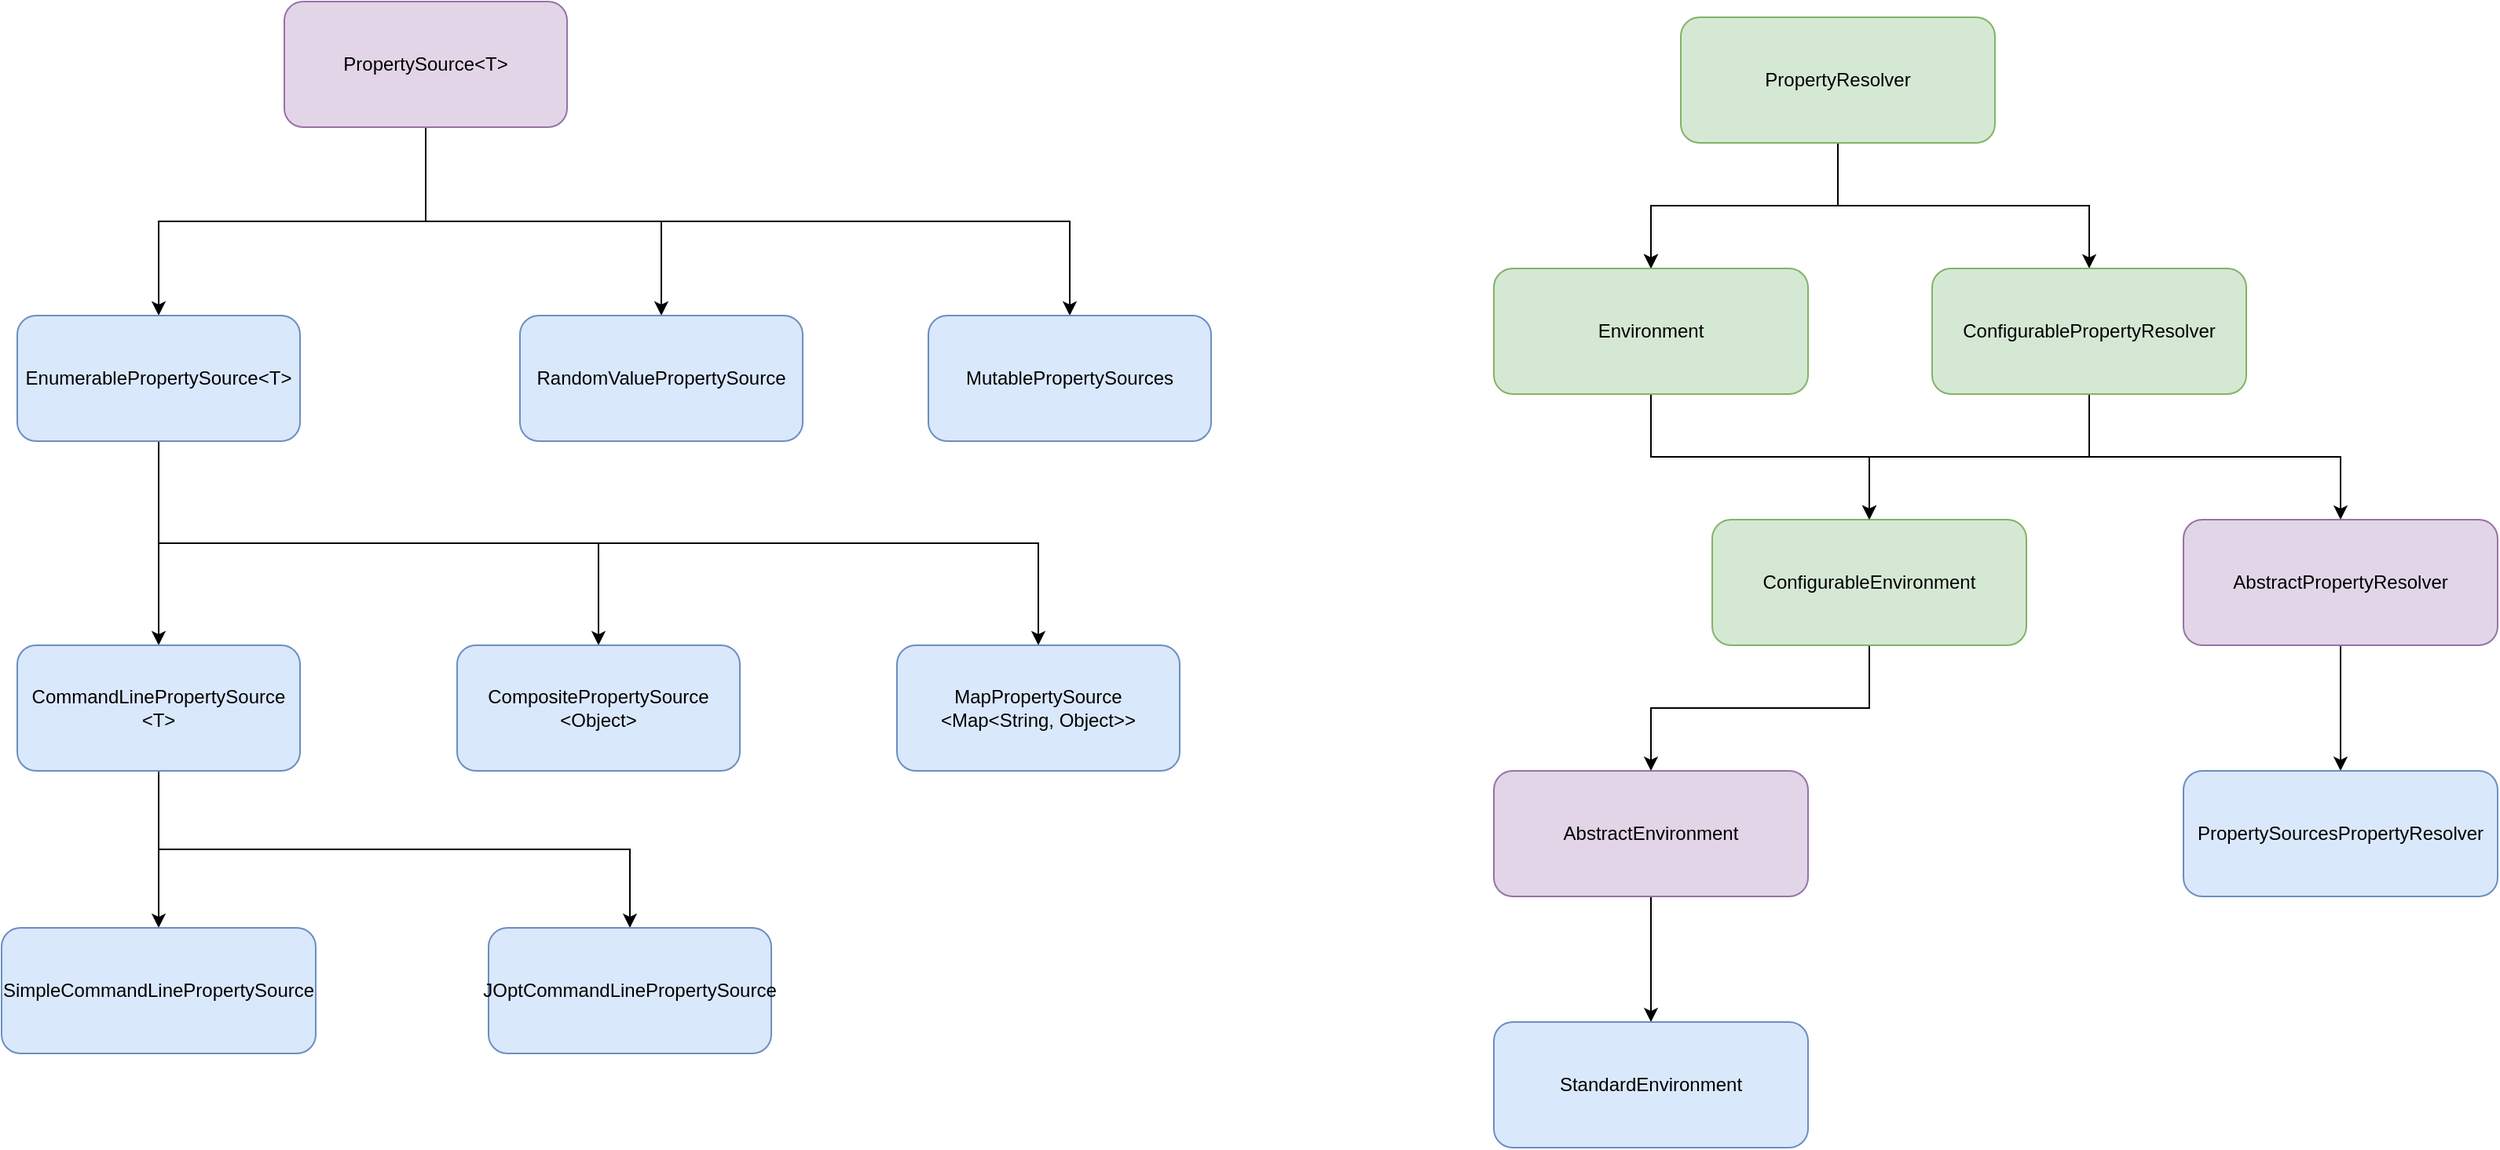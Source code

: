 <mxfile version="26.0.16">
  <diagram id="C5RBs43oDa-KdzZeNtuy" name="SpringBoot的Property类设计">
    <mxGraphModel dx="1594" dy="945" grid="1" gridSize="10" guides="1" tooltips="1" connect="1" arrows="1" fold="1" page="1" pageScale="1" pageWidth="827" pageHeight="1169" math="0" shadow="0">
      <root>
        <mxCell id="WIyWlLk6GJQsqaUBKTNV-0" />
        <mxCell id="WIyWlLk6GJQsqaUBKTNV-1" parent="WIyWlLk6GJQsqaUBKTNV-0" />
        <mxCell id="jukv2uUTHw4qtMGivYtt-2" value="" style="edgeStyle=orthogonalEdgeStyle;rounded=0;orthogonalLoop=1;jettySize=auto;html=1;" edge="1" parent="WIyWlLk6GJQsqaUBKTNV-1" source="jukv2uUTHw4qtMGivYtt-0" target="jukv2uUTHw4qtMGivYtt-1">
          <mxGeometry relative="1" as="geometry" />
        </mxCell>
        <mxCell id="jukv2uUTHw4qtMGivYtt-24" style="edgeStyle=orthogonalEdgeStyle;rounded=0;orthogonalLoop=1;jettySize=auto;html=1;exitX=0.5;exitY=1;exitDx=0;exitDy=0;entryX=0.5;entryY=0;entryDx=0;entryDy=0;" edge="1" parent="WIyWlLk6GJQsqaUBKTNV-1" source="jukv2uUTHw4qtMGivYtt-0" target="jukv2uUTHw4qtMGivYtt-23">
          <mxGeometry relative="1" as="geometry" />
        </mxCell>
        <mxCell id="jukv2uUTHw4qtMGivYtt-48" style="edgeStyle=orthogonalEdgeStyle;rounded=0;orthogonalLoop=1;jettySize=auto;html=1;exitX=0.5;exitY=1;exitDx=0;exitDy=0;entryX=0.5;entryY=0;entryDx=0;entryDy=0;" edge="1" parent="WIyWlLk6GJQsqaUBKTNV-1" source="jukv2uUTHw4qtMGivYtt-0" target="jukv2uUTHw4qtMGivYtt-47">
          <mxGeometry relative="1" as="geometry" />
        </mxCell>
        <mxCell id="jukv2uUTHw4qtMGivYtt-0" value="PropertySource&amp;lt;T&amp;gt;" style="rounded=1;whiteSpace=wrap;html=1;fillColor=#e1d5e7;strokeColor=#9673a6;" vertex="1" parent="WIyWlLk6GJQsqaUBKTNV-1">
          <mxGeometry x="230" y="30" width="180" height="80" as="geometry" />
        </mxCell>
        <mxCell id="jukv2uUTHw4qtMGivYtt-25" style="edgeStyle=orthogonalEdgeStyle;rounded=0;orthogonalLoop=1;jettySize=auto;html=1;exitX=0.5;exitY=1;exitDx=0;exitDy=0;" edge="1" parent="WIyWlLk6GJQsqaUBKTNV-1" source="jukv2uUTHw4qtMGivYtt-1" target="jukv2uUTHw4qtMGivYtt-12">
          <mxGeometry relative="1" as="geometry" />
        </mxCell>
        <mxCell id="jukv2uUTHw4qtMGivYtt-26" style="edgeStyle=orthogonalEdgeStyle;rounded=0;orthogonalLoop=1;jettySize=auto;html=1;exitX=0.5;exitY=1;exitDx=0;exitDy=0;entryX=0.5;entryY=0;entryDx=0;entryDy=0;" edge="1" parent="WIyWlLk6GJQsqaUBKTNV-1" source="jukv2uUTHw4qtMGivYtt-1" target="jukv2uUTHw4qtMGivYtt-14">
          <mxGeometry relative="1" as="geometry" />
        </mxCell>
        <mxCell id="jukv2uUTHw4qtMGivYtt-27" style="edgeStyle=orthogonalEdgeStyle;rounded=0;orthogonalLoop=1;jettySize=auto;html=1;exitX=0.5;exitY=1;exitDx=0;exitDy=0;" edge="1" parent="WIyWlLk6GJQsqaUBKTNV-1" source="jukv2uUTHw4qtMGivYtt-1" target="jukv2uUTHw4qtMGivYtt-13">
          <mxGeometry relative="1" as="geometry" />
        </mxCell>
        <mxCell id="jukv2uUTHw4qtMGivYtt-1" value="EnumerablePropertySource&amp;lt;T&amp;gt;" style="rounded=1;whiteSpace=wrap;html=1;fillColor=#dae8fc;strokeColor=#6c8ebf;" vertex="1" parent="WIyWlLk6GJQsqaUBKTNV-1">
          <mxGeometry x="60" y="230" width="180" height="80" as="geometry" />
        </mxCell>
        <mxCell id="jukv2uUTHw4qtMGivYtt-12" value="MapPropertySource&lt;div&gt;&amp;lt;Map&amp;lt;String, Object&amp;gt;&amp;gt;&lt;/div&gt;" style="rounded=1;whiteSpace=wrap;html=1;fillColor=#dae8fc;strokeColor=#6c8ebf;" vertex="1" parent="WIyWlLk6GJQsqaUBKTNV-1">
          <mxGeometry x="620" y="440" width="180" height="80" as="geometry" />
        </mxCell>
        <mxCell id="jukv2uUTHw4qtMGivYtt-28" style="edgeStyle=orthogonalEdgeStyle;rounded=0;orthogonalLoop=1;jettySize=auto;html=1;exitX=0.5;exitY=1;exitDx=0;exitDy=0;" edge="1" parent="WIyWlLk6GJQsqaUBKTNV-1" source="jukv2uUTHw4qtMGivYtt-13" target="jukv2uUTHw4qtMGivYtt-21">
          <mxGeometry relative="1" as="geometry" />
        </mxCell>
        <mxCell id="jukv2uUTHw4qtMGivYtt-29" style="edgeStyle=orthogonalEdgeStyle;rounded=0;orthogonalLoop=1;jettySize=auto;html=1;exitX=0.5;exitY=1;exitDx=0;exitDy=0;entryX=0.5;entryY=0;entryDx=0;entryDy=0;" edge="1" parent="WIyWlLk6GJQsqaUBKTNV-1" source="jukv2uUTHw4qtMGivYtt-13" target="jukv2uUTHw4qtMGivYtt-19">
          <mxGeometry relative="1" as="geometry" />
        </mxCell>
        <mxCell id="jukv2uUTHw4qtMGivYtt-13" value="CommandLinePropertySource&lt;div&gt;&amp;lt;T&amp;gt;&lt;/div&gt;" style="rounded=1;whiteSpace=wrap;html=1;fillColor=#dae8fc;strokeColor=#6c8ebf;" vertex="1" parent="WIyWlLk6GJQsqaUBKTNV-1">
          <mxGeometry x="60" y="440" width="180" height="80" as="geometry" />
        </mxCell>
        <mxCell id="jukv2uUTHw4qtMGivYtt-14" value="CompositePropertySource&lt;div&gt;&amp;lt;Object&amp;gt;&lt;/div&gt;" style="rounded=1;whiteSpace=wrap;html=1;fillColor=#dae8fc;strokeColor=#6c8ebf;" vertex="1" parent="WIyWlLk6GJQsqaUBKTNV-1">
          <mxGeometry x="340" y="440" width="180" height="80" as="geometry" />
        </mxCell>
        <mxCell id="jukv2uUTHw4qtMGivYtt-19" value="JOptCommandLinePropertySource" style="rounded=1;whiteSpace=wrap;html=1;fillColor=#dae8fc;strokeColor=#6c8ebf;" vertex="1" parent="WIyWlLk6GJQsqaUBKTNV-1">
          <mxGeometry x="360" y="620" width="180" height="80" as="geometry" />
        </mxCell>
        <mxCell id="jukv2uUTHw4qtMGivYtt-21" value="SimpleCommandLinePropertySource" style="rounded=1;whiteSpace=wrap;html=1;fillColor=#dae8fc;strokeColor=#6c8ebf;" vertex="1" parent="WIyWlLk6GJQsqaUBKTNV-1">
          <mxGeometry x="50" y="620" width="200" height="80" as="geometry" />
        </mxCell>
        <mxCell id="jukv2uUTHw4qtMGivYtt-23" value="RandomValuePropertySource" style="rounded=1;whiteSpace=wrap;html=1;fillColor=#dae8fc;strokeColor=#6c8ebf;" vertex="1" parent="WIyWlLk6GJQsqaUBKTNV-1">
          <mxGeometry x="380" y="230" width="180" height="80" as="geometry" />
        </mxCell>
        <mxCell id="jukv2uUTHw4qtMGivYtt-32" value="" style="edgeStyle=orthogonalEdgeStyle;rounded=0;orthogonalLoop=1;jettySize=auto;html=1;" edge="1" parent="WIyWlLk6GJQsqaUBKTNV-1" source="jukv2uUTHw4qtMGivYtt-30" target="jukv2uUTHw4qtMGivYtt-31">
          <mxGeometry relative="1" as="geometry" />
        </mxCell>
        <mxCell id="jukv2uUTHw4qtMGivYtt-39" value="" style="edgeStyle=orthogonalEdgeStyle;rounded=0;orthogonalLoop=1;jettySize=auto;html=1;" edge="1" parent="WIyWlLk6GJQsqaUBKTNV-1" source="jukv2uUTHw4qtMGivYtt-30" target="jukv2uUTHw4qtMGivYtt-31">
          <mxGeometry relative="1" as="geometry" />
        </mxCell>
        <mxCell id="jukv2uUTHw4qtMGivYtt-42" style="edgeStyle=orthogonalEdgeStyle;rounded=0;orthogonalLoop=1;jettySize=auto;html=1;exitX=0.5;exitY=1;exitDx=0;exitDy=0;entryX=0.5;entryY=0;entryDx=0;entryDy=0;" edge="1" parent="WIyWlLk6GJQsqaUBKTNV-1" source="jukv2uUTHw4qtMGivYtt-30" target="jukv2uUTHw4qtMGivYtt-40">
          <mxGeometry relative="1" as="geometry" />
        </mxCell>
        <mxCell id="jukv2uUTHw4qtMGivYtt-30" value="PropertyResolver" style="rounded=1;whiteSpace=wrap;html=1;fillColor=#d5e8d4;strokeColor=#82b366;" vertex="1" parent="WIyWlLk6GJQsqaUBKTNV-1">
          <mxGeometry x="1119" y="40" width="200" height="80" as="geometry" />
        </mxCell>
        <mxCell id="jukv2uUTHw4qtMGivYtt-34" value="" style="edgeStyle=orthogonalEdgeStyle;rounded=0;orthogonalLoop=1;jettySize=auto;html=1;" edge="1" parent="WIyWlLk6GJQsqaUBKTNV-1" source="jukv2uUTHw4qtMGivYtt-31" target="jukv2uUTHw4qtMGivYtt-33">
          <mxGeometry relative="1" as="geometry" />
        </mxCell>
        <mxCell id="jukv2uUTHw4qtMGivYtt-31" value="Environment" style="rounded=1;whiteSpace=wrap;html=1;fillColor=#d5e8d4;strokeColor=#82b366;" vertex="1" parent="WIyWlLk6GJQsqaUBKTNV-1">
          <mxGeometry x="1000" y="200" width="200" height="80" as="geometry" />
        </mxCell>
        <mxCell id="jukv2uUTHw4qtMGivYtt-36" value="" style="edgeStyle=orthogonalEdgeStyle;rounded=0;orthogonalLoop=1;jettySize=auto;html=1;" edge="1" parent="WIyWlLk6GJQsqaUBKTNV-1" source="jukv2uUTHw4qtMGivYtt-33" target="jukv2uUTHw4qtMGivYtt-35">
          <mxGeometry relative="1" as="geometry" />
        </mxCell>
        <mxCell id="jukv2uUTHw4qtMGivYtt-33" value="ConfigurableEnvironment" style="rounded=1;whiteSpace=wrap;html=1;fillColor=#d5e8d4;strokeColor=#82b366;" vertex="1" parent="WIyWlLk6GJQsqaUBKTNV-1">
          <mxGeometry x="1139" y="360" width="200" height="80" as="geometry" />
        </mxCell>
        <mxCell id="jukv2uUTHw4qtMGivYtt-38" value="" style="edgeStyle=orthogonalEdgeStyle;rounded=0;orthogonalLoop=1;jettySize=auto;html=1;" edge="1" parent="WIyWlLk6GJQsqaUBKTNV-1" source="jukv2uUTHw4qtMGivYtt-35" target="jukv2uUTHw4qtMGivYtt-37">
          <mxGeometry relative="1" as="geometry" />
        </mxCell>
        <mxCell id="jukv2uUTHw4qtMGivYtt-35" value="AbstractEnvironment" style="rounded=1;whiteSpace=wrap;html=1;fillColor=#e1d5e7;strokeColor=#9673a6;" vertex="1" parent="WIyWlLk6GJQsqaUBKTNV-1">
          <mxGeometry x="1000" y="520" width="200" height="80" as="geometry" />
        </mxCell>
        <mxCell id="jukv2uUTHw4qtMGivYtt-37" value="StandardEnvironment" style="rounded=1;whiteSpace=wrap;html=1;fillColor=#dae8fc;strokeColor=#6c8ebf;" vertex="1" parent="WIyWlLk6GJQsqaUBKTNV-1">
          <mxGeometry x="1000" y="680" width="200" height="80" as="geometry" />
        </mxCell>
        <mxCell id="jukv2uUTHw4qtMGivYtt-41" style="edgeStyle=orthogonalEdgeStyle;rounded=0;orthogonalLoop=1;jettySize=auto;html=1;exitX=0.5;exitY=1;exitDx=0;exitDy=0;entryX=0.5;entryY=0;entryDx=0;entryDy=0;" edge="1" parent="WIyWlLk6GJQsqaUBKTNV-1" source="jukv2uUTHw4qtMGivYtt-40" target="jukv2uUTHw4qtMGivYtt-33">
          <mxGeometry relative="1" as="geometry" />
        </mxCell>
        <mxCell id="jukv2uUTHw4qtMGivYtt-44" style="edgeStyle=orthogonalEdgeStyle;rounded=0;orthogonalLoop=1;jettySize=auto;html=1;exitX=0.5;exitY=1;exitDx=0;exitDy=0;entryX=0.5;entryY=0;entryDx=0;entryDy=0;" edge="1" parent="WIyWlLk6GJQsqaUBKTNV-1" source="jukv2uUTHw4qtMGivYtt-40" target="jukv2uUTHw4qtMGivYtt-43">
          <mxGeometry relative="1" as="geometry" />
        </mxCell>
        <mxCell id="jukv2uUTHw4qtMGivYtt-40" value="ConfigurablePropertyResolver" style="rounded=1;whiteSpace=wrap;html=1;fillColor=#d5e8d4;strokeColor=#82b366;" vertex="1" parent="WIyWlLk6GJQsqaUBKTNV-1">
          <mxGeometry x="1279" y="200" width="200" height="80" as="geometry" />
        </mxCell>
        <mxCell id="jukv2uUTHw4qtMGivYtt-46" value="" style="edgeStyle=orthogonalEdgeStyle;rounded=0;orthogonalLoop=1;jettySize=auto;html=1;" edge="1" parent="WIyWlLk6GJQsqaUBKTNV-1" source="jukv2uUTHw4qtMGivYtt-43" target="jukv2uUTHw4qtMGivYtt-45">
          <mxGeometry relative="1" as="geometry" />
        </mxCell>
        <mxCell id="jukv2uUTHw4qtMGivYtt-43" value="AbstractPropertyResolver" style="rounded=1;whiteSpace=wrap;html=1;fillColor=#e1d5e7;strokeColor=#9673a6;" vertex="1" parent="WIyWlLk6GJQsqaUBKTNV-1">
          <mxGeometry x="1439" y="360" width="200" height="80" as="geometry" />
        </mxCell>
        <mxCell id="jukv2uUTHw4qtMGivYtt-45" value="PropertySourcesPropertyResolver" style="rounded=1;whiteSpace=wrap;html=1;fillColor=#dae8fc;strokeColor=#6c8ebf;" vertex="1" parent="WIyWlLk6GJQsqaUBKTNV-1">
          <mxGeometry x="1439" y="520" width="200" height="80" as="geometry" />
        </mxCell>
        <mxCell id="jukv2uUTHw4qtMGivYtt-47" value="MutablePropertySources" style="rounded=1;whiteSpace=wrap;html=1;fillColor=#dae8fc;strokeColor=#6c8ebf;" vertex="1" parent="WIyWlLk6GJQsqaUBKTNV-1">
          <mxGeometry x="640" y="230" width="180" height="80" as="geometry" />
        </mxCell>
      </root>
    </mxGraphModel>
  </diagram>
</mxfile>
